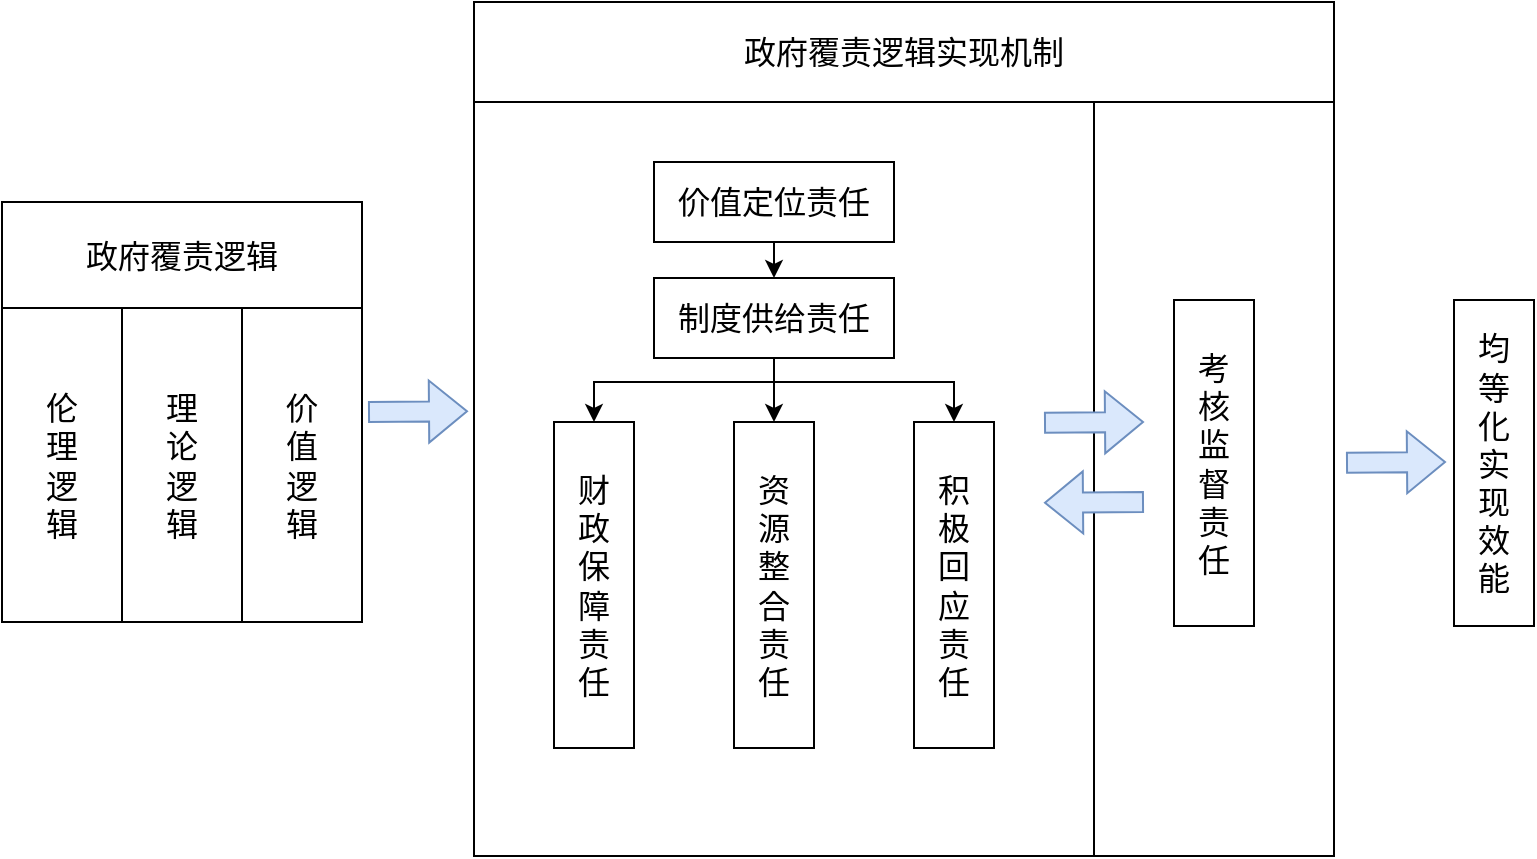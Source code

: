 <mxfile version="20.5.3" type="device"><diagram id="C5RBs43oDa-KdzZeNtuy" name="Page-1"><mxGraphModel dx="1093" dy="609" grid="1" gridSize="10" guides="1" tooltips="1" connect="1" arrows="1" fold="1" page="1" pageScale="1" pageWidth="827" pageHeight="1169" math="0" shadow="0"><root><mxCell id="WIyWlLk6GJQsqaUBKTNV-0"/><mxCell id="WIyWlLk6GJQsqaUBKTNV-1" parent="WIyWlLk6GJQsqaUBKTNV-0"/><mxCell id="1xl480Pv8_V2_uWedp__-22" value="" style="shape=table;html=1;whiteSpace=wrap;startSize=0;container=1;collapsible=0;childLayout=tableLayout;flipV=1;rounded=1;arcSize=50;" parent="WIyWlLk6GJQsqaUBKTNV-1" vertex="1"><mxGeometry x="414" y="120" width="180" height="210" as="geometry"/></mxCell><mxCell id="1xl480Pv8_V2_uWedp__-23" value="" style="shape=tableRow;horizontal=0;startSize=0;swimlaneHead=0;swimlaneBody=0;top=0;left=0;bottom=0;right=0;collapsible=0;dropTarget=0;fillColor=none;points=[[0,0.5],[1,0.5]];portConstraint=eastwest;" parent="1xl480Pv8_V2_uWedp__-22" vertex="1"><mxGeometry width="180" height="53" as="geometry"/></mxCell><mxCell id="1xl480Pv8_V2_uWedp__-24" value="&lt;font face=&quot;Helvetica&quot; style=&quot;font-size: 16px;&quot;&gt;政府覆责逻辑&lt;/font&gt;" style="shape=partialRectangle;html=1;whiteSpace=wrap;connectable=0;fillColor=none;top=0;left=0;bottom=0;right=0;overflow=hidden;rowspan=1;colspan=3;" parent="1xl480Pv8_V2_uWedp__-23" vertex="1"><mxGeometry width="180" height="53" as="geometry"><mxRectangle width="60" height="53" as="alternateBounds"/></mxGeometry></mxCell><mxCell id="1xl480Pv8_V2_uWedp__-25" value="" style="shape=partialRectangle;html=1;whiteSpace=wrap;connectable=0;fillColor=none;top=0;left=0;bottom=0;right=0;overflow=hidden;" parent="1xl480Pv8_V2_uWedp__-23" vertex="1" visible="0"><mxGeometry x="60" width="60" height="53" as="geometry"><mxRectangle width="60" height="53" as="alternateBounds"/></mxGeometry></mxCell><mxCell id="1xl480Pv8_V2_uWedp__-26" value="" style="shape=partialRectangle;html=1;whiteSpace=wrap;connectable=0;fillColor=none;top=0;left=0;bottom=0;right=0;overflow=hidden;" parent="1xl480Pv8_V2_uWedp__-23" vertex="1" visible="0"><mxGeometry x="120" width="60" height="53" as="geometry"><mxRectangle width="60" height="53" as="alternateBounds"/></mxGeometry></mxCell><mxCell id="1xl480Pv8_V2_uWedp__-27" value="" style="shape=tableRow;horizontal=0;startSize=0;swimlaneHead=0;swimlaneBody=0;top=0;left=0;bottom=0;right=0;collapsible=0;dropTarget=0;fillColor=none;points=[[0,0.5],[1,0.5]];portConstraint=eastwest;" parent="1xl480Pv8_V2_uWedp__-22" vertex="1"><mxGeometry y="53" width="180" height="52" as="geometry"/></mxCell><mxCell id="1xl480Pv8_V2_uWedp__-28" value="&lt;font face=&quot;Helvetica&quot; style=&quot;font-size: 16px;&quot;&gt;伦&lt;br&gt;理&lt;br&gt;逻&lt;br&gt;辑&lt;/font&gt;" style="shape=partialRectangle;html=1;whiteSpace=wrap;connectable=0;fillColor=none;top=0;left=0;bottom=0;right=0;overflow=hidden;rowspan=2;colspan=1;" parent="1xl480Pv8_V2_uWedp__-27" vertex="1"><mxGeometry width="60" height="157" as="geometry"><mxRectangle width="60" height="52" as="alternateBounds"/></mxGeometry></mxCell><mxCell id="1xl480Pv8_V2_uWedp__-29" value="&lt;font face=&quot;Helvetica&quot; style=&quot;font-size: 16px;&quot;&gt;理&lt;br&gt;论&lt;br&gt;逻&lt;br&gt;辑&lt;/font&gt;" style="shape=partialRectangle;html=1;whiteSpace=wrap;connectable=0;fillColor=none;top=0;left=0;bottom=0;right=0;overflow=hidden;rowspan=2;colspan=1;" parent="1xl480Pv8_V2_uWedp__-27" vertex="1"><mxGeometry x="60" width="60" height="157" as="geometry"><mxRectangle width="60" height="52" as="alternateBounds"/></mxGeometry></mxCell><mxCell id="1xl480Pv8_V2_uWedp__-30" value="&lt;font face=&quot;Helvetica&quot; style=&quot;font-size: 16px;&quot;&gt;价&lt;br&gt;值&lt;br&gt;逻&lt;br&gt;辑&lt;/font&gt;" style="shape=partialRectangle;html=1;whiteSpace=wrap;connectable=0;fillColor=none;top=0;left=0;bottom=0;right=0;overflow=hidden;pointerEvents=1;rowspan=2;colspan=1;" parent="1xl480Pv8_V2_uWedp__-27" vertex="1"><mxGeometry x="120" width="60" height="157" as="geometry"><mxRectangle width="60" height="52" as="alternateBounds"/></mxGeometry></mxCell><mxCell id="1xl480Pv8_V2_uWedp__-35" value="" style="shape=tableRow;horizontal=0;startSize=0;swimlaneHead=0;swimlaneBody=0;top=0;left=0;bottom=0;right=0;collapsible=0;dropTarget=0;fillColor=none;points=[[0,0.5],[1,0.5]];portConstraint=eastwest;" parent="1xl480Pv8_V2_uWedp__-22" vertex="1"><mxGeometry y="105" width="180" height="105" as="geometry"/></mxCell><mxCell id="1xl480Pv8_V2_uWedp__-36" value="伦理逻辑" style="shape=partialRectangle;html=1;whiteSpace=wrap;connectable=0;fillColor=none;top=0;left=0;bottom=0;right=0;overflow=hidden;rowspan=2;colspan=1;" parent="1xl480Pv8_V2_uWedp__-35" vertex="1" visible="0"><mxGeometry width="60" height="105" as="geometry"><mxRectangle width="60" height="105" as="alternateBounds"/></mxGeometry></mxCell><mxCell id="1xl480Pv8_V2_uWedp__-37" value="价值逻辑" style="shape=partialRectangle;html=1;whiteSpace=wrap;connectable=0;fillColor=none;top=0;left=0;bottom=0;right=0;overflow=hidden;rowspan=2;colspan=1;" parent="1xl480Pv8_V2_uWedp__-35" vertex="1" visible="0"><mxGeometry x="60" width="60" height="105" as="geometry"><mxRectangle width="60" height="105" as="alternateBounds"/></mxGeometry></mxCell><mxCell id="1xl480Pv8_V2_uWedp__-38" value="" style="shape=partialRectangle;html=1;whiteSpace=wrap;connectable=0;fillColor=none;top=0;left=0;bottom=0;right=0;overflow=hidden;pointerEvents=1;rowspan=2;colspan=1;" parent="1xl480Pv8_V2_uWedp__-35" vertex="1" visible="0"><mxGeometry x="120" width="60" height="105" as="geometry"><mxRectangle width="60" height="105" as="alternateBounds"/></mxGeometry></mxCell><mxCell id="1xl480Pv8_V2_uWedp__-40" value="" style="shape=table;html=1;whiteSpace=wrap;startSize=0;container=1;collapsible=0;childLayout=tableLayout;" parent="WIyWlLk6GJQsqaUBKTNV-1" vertex="1"><mxGeometry x="650" y="20" width="430" height="427.0" as="geometry"/></mxCell><mxCell id="1xl480Pv8_V2_uWedp__-41" value="" style="shape=tableRow;horizontal=0;startSize=0;swimlaneHead=0;swimlaneBody=0;top=0;left=0;bottom=0;right=0;collapsible=0;dropTarget=0;fillColor=none;points=[[0,0.5],[1,0.5]];portConstraint=eastwest;" parent="1xl480Pv8_V2_uWedp__-40" vertex="1"><mxGeometry width="430" height="50" as="geometry"/></mxCell><mxCell id="1xl480Pv8_V2_uWedp__-42" value="&lt;font style=&quot;font-size: 16px;&quot;&gt;政府覆责逻辑实现机制&lt;/font&gt;" style="shape=partialRectangle;html=1;whiteSpace=wrap;connectable=0;fillColor=none;top=0;left=0;bottom=0;right=0;overflow=hidden;rowspan=1;colspan=3;" parent="1xl480Pv8_V2_uWedp__-41" vertex="1"><mxGeometry width="430" height="50" as="geometry"><mxRectangle width="143" height="50" as="alternateBounds"/></mxGeometry></mxCell><mxCell id="1xl480Pv8_V2_uWedp__-43" value="" style="shape=partialRectangle;html=1;whiteSpace=wrap;connectable=0;fillColor=none;top=0;left=0;bottom=0;right=0;overflow=hidden;" parent="1xl480Pv8_V2_uWedp__-41" vertex="1" visible="0"><mxGeometry x="143" width="167" height="50" as="geometry"><mxRectangle width="167" height="50" as="alternateBounds"/></mxGeometry></mxCell><mxCell id="1xl480Pv8_V2_uWedp__-44" value="" style="shape=partialRectangle;html=1;whiteSpace=wrap;connectable=0;fillColor=none;top=0;left=0;bottom=0;right=0;overflow=hidden;" parent="1xl480Pv8_V2_uWedp__-41" vertex="1" visible="0"><mxGeometry x="310" width="120" height="50" as="geometry"><mxRectangle width="120" height="50" as="alternateBounds"/></mxGeometry></mxCell><mxCell id="1xl480Pv8_V2_uWedp__-45" value="" style="shape=tableRow;horizontal=0;startSize=0;swimlaneHead=0;swimlaneBody=0;top=0;left=0;bottom=0;right=0;collapsible=0;dropTarget=0;fillColor=none;points=[[0,0.5],[1,0.5]];portConstraint=eastwest;" parent="1xl480Pv8_V2_uWedp__-40" vertex="1"><mxGeometry y="50" width="430" height="189" as="geometry"/></mxCell><mxCell id="1xl480Pv8_V2_uWedp__-46" value="" style="shape=partialRectangle;html=1;whiteSpace=wrap;connectable=0;fillColor=none;top=0;left=0;bottom=0;right=0;overflow=hidden;rowspan=2;colspan=2;" parent="1xl480Pv8_V2_uWedp__-45" vertex="1"><mxGeometry width="310" height="377" as="geometry"><mxRectangle width="143" height="189" as="alternateBounds"/></mxGeometry></mxCell><mxCell id="1xl480Pv8_V2_uWedp__-47" value="" style="shape=partialRectangle;html=1;whiteSpace=wrap;connectable=0;fillColor=none;top=0;left=0;bottom=0;right=0;overflow=hidden;" parent="1xl480Pv8_V2_uWedp__-45" vertex="1" visible="0"><mxGeometry x="143" width="167" height="189" as="geometry"><mxRectangle width="167" height="189" as="alternateBounds"/></mxGeometry></mxCell><mxCell id="1xl480Pv8_V2_uWedp__-48" value="" style="shape=partialRectangle;html=1;whiteSpace=wrap;connectable=0;fillColor=none;top=0;left=0;bottom=0;right=0;overflow=hidden;rowspan=2;colspan=1;" parent="1xl480Pv8_V2_uWedp__-45" vertex="1"><mxGeometry x="310" width="120" height="377" as="geometry"><mxRectangle width="120" height="189" as="alternateBounds"/></mxGeometry></mxCell><mxCell id="1xl480Pv8_V2_uWedp__-49" value="" style="shape=tableRow;horizontal=0;startSize=0;swimlaneHead=0;swimlaneBody=0;top=0;left=0;bottom=0;right=0;collapsible=0;dropTarget=0;fillColor=none;points=[[0,0.5],[1,0.5]];portConstraint=eastwest;" parent="1xl480Pv8_V2_uWedp__-40" vertex="1"><mxGeometry y="239" width="430" height="188" as="geometry"/></mxCell><mxCell id="1xl480Pv8_V2_uWedp__-50" value="" style="shape=partialRectangle;html=1;whiteSpace=wrap;connectable=0;fillColor=none;top=0;left=0;bottom=0;right=0;overflow=hidden;" parent="1xl480Pv8_V2_uWedp__-49" vertex="1" visible="0"><mxGeometry width="143" height="188" as="geometry"><mxRectangle width="143" height="188" as="alternateBounds"/></mxGeometry></mxCell><mxCell id="1xl480Pv8_V2_uWedp__-51" value="" style="shape=partialRectangle;html=1;whiteSpace=wrap;connectable=0;fillColor=none;top=0;left=0;bottom=0;right=0;overflow=hidden;" parent="1xl480Pv8_V2_uWedp__-49" vertex="1" visible="0"><mxGeometry x="143" width="167" height="188" as="geometry"><mxRectangle width="167" height="188" as="alternateBounds"/></mxGeometry></mxCell><mxCell id="1xl480Pv8_V2_uWedp__-52" value="" style="shape=partialRectangle;html=1;whiteSpace=wrap;connectable=0;fillColor=none;top=0;left=0;bottom=0;right=0;overflow=hidden;pointerEvents=1;" parent="1xl480Pv8_V2_uWedp__-49" vertex="1" visible="0"><mxGeometry x="310" width="120" height="188" as="geometry"><mxRectangle width="120" height="188" as="alternateBounds"/></mxGeometry></mxCell><mxCell id="1xl480Pv8_V2_uWedp__-62" value="价值定位责任" style="whiteSpace=wrap;html=1;rounded=0;shadow=0;strokeWidth=1;fontSize=16;align=center;" parent="WIyWlLk6GJQsqaUBKTNV-1" vertex="1"><mxGeometry x="740" y="100" width="120" height="40" as="geometry"/></mxCell><mxCell id="1xl480Pv8_V2_uWedp__-161" style="edgeStyle=elbowEdgeStyle;rounded=0;orthogonalLoop=1;jettySize=auto;html=1;exitX=0.5;exitY=1;exitDx=0;exitDy=0;entryX=0.5;entryY=0;entryDx=0;entryDy=0;endArrow=classic;endFill=1;elbow=vertical;" parent="WIyWlLk6GJQsqaUBKTNV-1" source="1xl480Pv8_V2_uWedp__-184" target="1xl480Pv8_V2_uWedp__-67" edge="1"><mxGeometry relative="1" as="geometry"><Array as="points"><mxPoint x="846" y="210"/><mxPoint x="826" y="210"/><mxPoint x="806" y="220"/></Array><mxPoint x="546.0" y="190.0" as="sourcePoint"/></mxGeometry></mxCell><mxCell id="1xl480Pv8_V2_uWedp__-162" style="edgeStyle=elbowEdgeStyle;rounded=0;orthogonalLoop=1;jettySize=auto;html=1;entryX=0.5;entryY=0;entryDx=0;entryDy=0;endArrow=classic;endFill=1;elbow=vertical;" parent="WIyWlLk6GJQsqaUBKTNV-1" target="1xl480Pv8_V2_uWedp__-151" edge="1"><mxGeometry relative="1" as="geometry"><mxPoint x="800" y="210" as="sourcePoint"/><Array as="points"><mxPoint x="786" y="210"/></Array></mxGeometry></mxCell><mxCell id="1xl480Pv8_V2_uWedp__-67" value="积&lt;br&gt;极&lt;br&gt;回&lt;br&gt;应&lt;br&gt;责&lt;br&gt;任" style="whiteSpace=wrap;html=1;rounded=0;shadow=0;strokeWidth=1;fontSize=16;align=center;" parent="WIyWlLk6GJQsqaUBKTNV-1" vertex="1"><mxGeometry x="870" y="230" width="40" height="163" as="geometry"/></mxCell><mxCell id="1xl480Pv8_V2_uWedp__-106" style="edgeStyle=orthogonalEdgeStyle;html=1;startSize=6;endFill=1;endSize=6;strokeWidth=1;fontSize=16;rounded=0;endArrow=classic;" parent="WIyWlLk6GJQsqaUBKTNV-1" source="1xl480Pv8_V2_uWedp__-62" target="1xl480Pv8_V2_uWedp__-184" edge="1"><mxGeometry relative="1" as="geometry"><mxPoint x="546.0" y="156" as="targetPoint"/></mxGeometry></mxCell><mxCell id="1xl480Pv8_V2_uWedp__-151" value="财&lt;br&gt;政&lt;br&gt;保&lt;br&gt;障&lt;br&gt;责&lt;br&gt;任" style="whiteSpace=wrap;html=1;rounded=0;shadow=0;strokeWidth=1;fontSize=16;align=center;" parent="WIyWlLk6GJQsqaUBKTNV-1" vertex="1"><mxGeometry x="690" y="230" width="40" height="163" as="geometry"/></mxCell><mxCell id="1xl480Pv8_V2_uWedp__-152" value="资&lt;br&gt;源&lt;br&gt;整&lt;br&gt;合&lt;br&gt;责&lt;br&gt;任" style="whiteSpace=wrap;html=1;rounded=0;shadow=0;strokeWidth=1;fontSize=16;align=center;" parent="WIyWlLk6GJQsqaUBKTNV-1" vertex="1"><mxGeometry x="780" y="230" width="40" height="163" as="geometry"/></mxCell><mxCell id="1xl480Pv8_V2_uWedp__-164" value="均&lt;br&gt;等&lt;br&gt;化&lt;br&gt;实&lt;br&gt;现&lt;br&gt;效&lt;br&gt;能" style="whiteSpace=wrap;html=1;rounded=0;shadow=0;strokeWidth=1;fontSize=16;align=center;" parent="WIyWlLk6GJQsqaUBKTNV-1" vertex="1"><mxGeometry x="1140" y="169" width="40" height="163" as="geometry"/></mxCell><mxCell id="1xl480Pv8_V2_uWedp__-181" value="考&lt;br&gt;核&lt;br&gt;监&lt;br&gt;督&lt;br&gt;责&lt;br&gt;任" style="whiteSpace=wrap;html=1;rounded=0;shadow=0;strokeWidth=1;fontSize=16;align=center;" parent="WIyWlLk6GJQsqaUBKTNV-1" vertex="1"><mxGeometry x="1000" y="169" width="40" height="163" as="geometry"/></mxCell><mxCell id="1xl480Pv8_V2_uWedp__-184" value="制度供给责任" style="whiteSpace=wrap;html=1;rounded=0;shadow=0;strokeWidth=1;fontSize=16;align=center;" parent="WIyWlLk6GJQsqaUBKTNV-1" vertex="1"><mxGeometry x="740" y="158" width="120" height="40" as="geometry"/></mxCell><mxCell id="8unXaZhPYRkjZ9hhXedx-12" value="" style="endArrow=classic;html=1;rounded=0;edgeStyle=elbowEdgeStyle;" edge="1" parent="WIyWlLk6GJQsqaUBKTNV-1" source="1xl480Pv8_V2_uWedp__-184"><mxGeometry width="50" height="50" relative="1" as="geometry"><mxPoint x="756" y="290" as="sourcePoint"/><mxPoint x="800" y="230" as="targetPoint"/><Array as="points"><mxPoint x="800" y="220"/><mxPoint x="826" y="220"/><mxPoint x="806" y="220"/><mxPoint x="806" y="250"/></Array></mxGeometry></mxCell><mxCell id="8unXaZhPYRkjZ9hhXedx-13" value="" style="shape=flexArrow;endArrow=classic;html=1;rounded=0;fontSize=16;strokeColor=#6c8ebf;fillColor=#dae8fc;fillStyle=solid;" edge="1" parent="WIyWlLk6GJQsqaUBKTNV-1"><mxGeometry width="50" height="50" relative="1" as="geometry"><mxPoint x="597" y="225" as="sourcePoint"/><mxPoint x="647" y="224.63" as="targetPoint"/></mxGeometry></mxCell><mxCell id="8unXaZhPYRkjZ9hhXedx-16" value="" style="shape=flexArrow;endArrow=classic;html=1;rounded=0;fontSize=16;strokeColor=#6c8ebf;fillColor=#dae8fc;fillStyle=solid;" edge="1" parent="WIyWlLk6GJQsqaUBKTNV-1"><mxGeometry width="50" height="50" relative="1" as="geometry"><mxPoint x="1086" y="250.34" as="sourcePoint"/><mxPoint x="1136" y="249.97" as="targetPoint"/></mxGeometry></mxCell><mxCell id="8unXaZhPYRkjZ9hhXedx-17" value="" style="shape=flexArrow;endArrow=classic;html=1;rounded=0;fontSize=16;fillColor=#dae8fc;fillStyle=solid;strokeColor=#6c8ebf;" edge="1" parent="WIyWlLk6GJQsqaUBKTNV-1"><mxGeometry width="50" height="50" relative="1" as="geometry"><mxPoint x="935" y="230.37" as="sourcePoint"/><mxPoint x="985" y="230" as="targetPoint"/></mxGeometry></mxCell><mxCell id="8unXaZhPYRkjZ9hhXedx-18" value="" style="shape=flexArrow;endArrow=classic;html=1;rounded=0;fontSize=16;fillColor=#dae8fc;strokeColor=#6c8ebf;fillStyle=solid;" edge="1" parent="WIyWlLk6GJQsqaUBKTNV-1"><mxGeometry width="50" height="50" relative="1" as="geometry"><mxPoint x="985" y="270" as="sourcePoint"/><mxPoint x="935" y="270.37" as="targetPoint"/></mxGeometry></mxCell></root></mxGraphModel></diagram></mxfile>